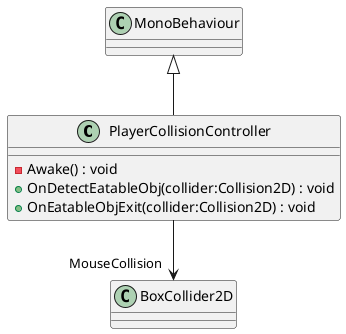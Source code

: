 @startuml
class PlayerCollisionController {
    - Awake() : void
    + OnDetectEatableObj(collider:Collision2D) : void
    + OnEatableObjExit(collider:Collision2D) : void
}
MonoBehaviour <|-- PlayerCollisionController
PlayerCollisionController --> "MouseCollision" BoxCollider2D
@enduml

